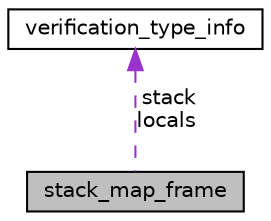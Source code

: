 digraph "stack_map_frame"
{
 // LATEX_PDF_SIZE
  edge [fontname="Helvetica",fontsize="10",labelfontname="Helvetica",labelfontsize="10"];
  node [fontname="Helvetica",fontsize="10",shape=record];
  Node1 [label="stack_map_frame",height=0.2,width=0.4,color="black", fillcolor="grey75", style="filled", fontcolor="black",tooltip="Estrutura de dados que indica qual item da união está em uso."];
  Node2 -> Node1 [dir="back",color="darkorchid3",fontsize="10",style="dashed",label=" stack\nlocals" ,fontname="Helvetica"];
  Node2 [label="verification_type_info",height=0.2,width=0.4,color="black", fillcolor="white", style="filled",URL="$structverification__type__info.html",tooltip="Estrutura de dados especificando o tipo de um ou dois locais onde um local é uma variavel local ou um..."];
}
